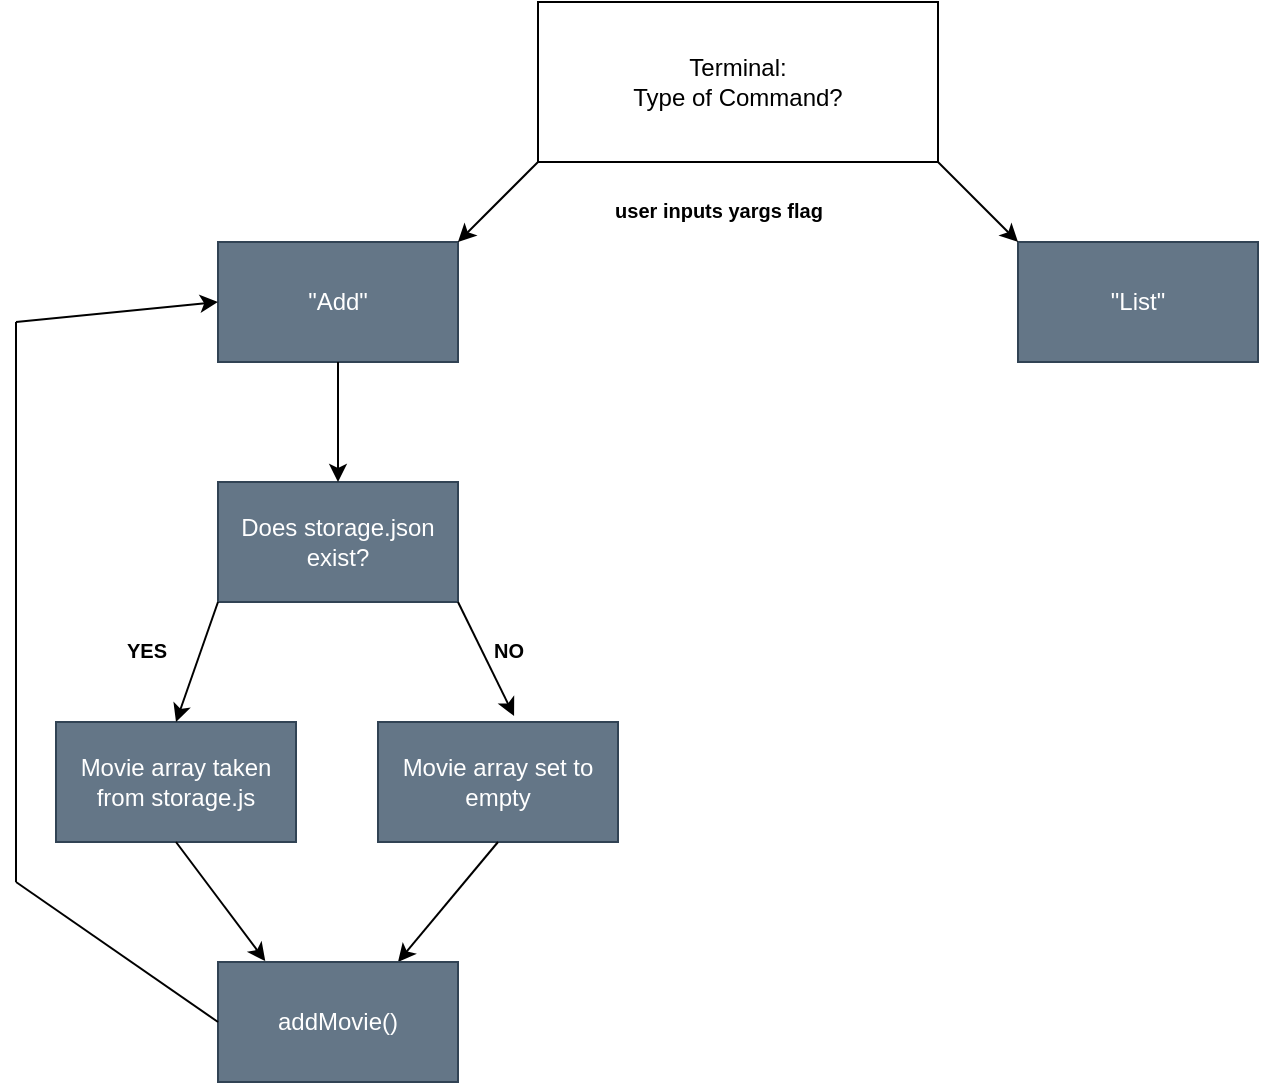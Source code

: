<mxfile>
    <diagram id="PEnFTEnVONZNmuVbt3uK" name="Page-1">
        <mxGraphModel dx="592" dy="323" grid="1" gridSize="10" guides="1" tooltips="1" connect="1" arrows="1" fold="1" page="1" pageScale="1" pageWidth="827" pageHeight="1169" math="0" shadow="0">
            <root>
                <mxCell id="0"/>
                <mxCell id="1" parent="0"/>
                <mxCell id="2" value="Terminal:&lt;br&gt;Type of Command?" style="whiteSpace=wrap;html=1;" vertex="1" parent="1">
                    <mxGeometry x="301" y="40" width="200" height="80" as="geometry"/>
                </mxCell>
                <mxCell id="3" value="&quot;Add&quot;" style="whiteSpace=wrap;html=1;fillColor=#647687;strokeColor=#314354;fontColor=#ffffff;" vertex="1" parent="1">
                    <mxGeometry x="141" y="160" width="120" height="60" as="geometry"/>
                </mxCell>
                <mxCell id="4" value="" style="endArrow=classic;html=1;exitX=0;exitY=1;exitDx=0;exitDy=0;entryX=1;entryY=0;entryDx=0;entryDy=0;" edge="1" parent="1" source="2" target="3">
                    <mxGeometry width="50" height="50" relative="1" as="geometry">
                        <mxPoint x="401" y="230" as="sourcePoint"/>
                        <mxPoint x="451" y="180" as="targetPoint"/>
                    </mxGeometry>
                </mxCell>
                <mxCell id="7" value="&lt;font style=&quot;font-size: 10px&quot;&gt;user inputs yargs flag&lt;/font&gt;" style="text;strokeColor=none;fillColor=none;html=1;fontSize=24;fontStyle=1;verticalAlign=middle;align=center;" vertex="1" parent="1">
                    <mxGeometry x="341" y="120" width="100" height="40" as="geometry"/>
                </mxCell>
                <mxCell id="9" value="Does storage.json exist?" style="whiteSpace=wrap;html=1;fillColor=#647687;strokeColor=#314354;fontColor=#ffffff;" vertex="1" parent="1">
                    <mxGeometry x="141" y="280" width="120" height="60" as="geometry"/>
                </mxCell>
                <mxCell id="10" value="" style="endArrow=classic;html=1;entryX=0.5;entryY=0;entryDx=0;entryDy=0;exitX=0.5;exitY=1;exitDx=0;exitDy=0;" edge="1" parent="1" source="3" target="9">
                    <mxGeometry width="50" height="50" relative="1" as="geometry">
                        <mxPoint x="351" y="240" as="sourcePoint"/>
                        <mxPoint x="451" y="170" as="targetPoint"/>
                    </mxGeometry>
                </mxCell>
                <mxCell id="11" value="Movie array set to empty" style="rounded=0;whiteSpace=wrap;html=1;fillColor=#647687;strokeColor=#314354;fontColor=#ffffff;" vertex="1" parent="1">
                    <mxGeometry x="221" y="400" width="120" height="60" as="geometry"/>
                </mxCell>
                <mxCell id="12" value="" style="endArrow=classic;html=1;exitX=1;exitY=1;exitDx=0;exitDy=0;entryX=0.567;entryY=-0.05;entryDx=0;entryDy=0;entryPerimeter=0;" edge="1" parent="1" source="9" target="11">
                    <mxGeometry width="50" height="50" relative="1" as="geometry">
                        <mxPoint x="401" y="260" as="sourcePoint"/>
                        <mxPoint x="201" y="400" as="targetPoint"/>
                    </mxGeometry>
                </mxCell>
                <mxCell id="17" style="edgeStyle=none;html=1;exitX=0.5;exitY=1;exitDx=0;exitDy=0;entryX=0.75;entryY=0;entryDx=0;entryDy=0;" edge="1" parent="1" source="11" target="14">
                    <mxGeometry relative="1" as="geometry">
                        <mxPoint x="551" y="290" as="targetPoint"/>
                        <mxPoint x="411" y="340" as="sourcePoint"/>
                    </mxGeometry>
                </mxCell>
                <mxCell id="13" value="&lt;font style=&quot;font-size: 10px&quot;&gt;NO&lt;/font&gt;" style="text;strokeColor=none;fillColor=none;html=1;fontSize=24;fontStyle=1;verticalAlign=middle;align=center;" vertex="1" parent="1">
                    <mxGeometry x="271" y="350" width="30" height="20" as="geometry"/>
                </mxCell>
                <mxCell id="14" value="addMovie()" style="rounded=0;whiteSpace=wrap;html=1;fillColor=#647687;strokeColor=#314354;fontColor=#ffffff;" vertex="1" parent="1">
                    <mxGeometry x="141" y="520" width="120" height="60" as="geometry"/>
                </mxCell>
                <mxCell id="15" value="&quot;List&quot;" style="whiteSpace=wrap;html=1;fillColor=#647687;strokeColor=#314354;fontColor=#ffffff;" vertex="1" parent="1">
                    <mxGeometry x="541" y="160" width="120" height="60" as="geometry"/>
                </mxCell>
                <mxCell id="16" value="" style="endArrow=classic;html=1;entryX=0;entryY=0;entryDx=0;entryDy=0;exitX=1;exitY=1;exitDx=0;exitDy=0;" edge="1" parent="1" source="2" target="15">
                    <mxGeometry width="50" height="50" relative="1" as="geometry">
                        <mxPoint x="401" y="280" as="sourcePoint"/>
                        <mxPoint x="451" y="230" as="targetPoint"/>
                    </mxGeometry>
                </mxCell>
                <mxCell id="21" value="Movie array taken from storage.js" style="rounded=0;whiteSpace=wrap;html=1;fillColor=#647687;strokeColor=#314354;fontColor=#ffffff;" vertex="1" parent="1">
                    <mxGeometry x="60" y="400" width="120" height="60" as="geometry"/>
                </mxCell>
                <mxCell id="22" value="" style="endArrow=classic;html=1;exitX=0;exitY=1;exitDx=0;exitDy=0;entryX=0.5;entryY=0;entryDx=0;entryDy=0;" edge="1" parent="1" source="9" target="21">
                    <mxGeometry width="50" height="50" relative="1" as="geometry">
                        <mxPoint x="190" y="400" as="sourcePoint"/>
                        <mxPoint x="240" y="350" as="targetPoint"/>
                    </mxGeometry>
                </mxCell>
                <mxCell id="23" value="&lt;font style=&quot;font-size: 10px&quot;&gt;YES&lt;/font&gt;" style="text;strokeColor=none;fillColor=none;html=1;fontSize=24;fontStyle=1;verticalAlign=middle;align=center;" vertex="1" parent="1">
                    <mxGeometry x="90" y="350" width="30" height="20" as="geometry"/>
                </mxCell>
                <mxCell id="24" value="" style="endArrow=classic;html=1;exitX=0.5;exitY=1;exitDx=0;exitDy=0;entryX=0.197;entryY=-0.008;entryDx=0;entryDy=0;entryPerimeter=0;" edge="1" parent="1" source="21" target="14">
                    <mxGeometry width="50" height="50" relative="1" as="geometry">
                        <mxPoint x="190" y="470" as="sourcePoint"/>
                        <mxPoint x="240" y="420" as="targetPoint"/>
                    </mxGeometry>
                </mxCell>
                <mxCell id="27" value="" style="endArrow=none;html=1;exitX=0;exitY=0.5;exitDx=0;exitDy=0;" edge="1" parent="1" source="14">
                    <mxGeometry width="50" height="50" relative="1" as="geometry">
                        <mxPoint x="190" y="480" as="sourcePoint"/>
                        <mxPoint x="40" y="480" as="targetPoint"/>
                    </mxGeometry>
                </mxCell>
                <mxCell id="28" value="" style="endArrow=none;html=1;" edge="1" parent="1">
                    <mxGeometry width="50" height="50" relative="1" as="geometry">
                        <mxPoint x="40" y="480" as="sourcePoint"/>
                        <mxPoint x="40" y="200" as="targetPoint"/>
                    </mxGeometry>
                </mxCell>
                <mxCell id="29" value="" style="endArrow=classic;html=1;entryX=0;entryY=0.5;entryDx=0;entryDy=0;" edge="1" parent="1" target="3">
                    <mxGeometry width="50" height="50" relative="1" as="geometry">
                        <mxPoint x="40" y="200" as="sourcePoint"/>
                        <mxPoint x="240" y="330" as="targetPoint"/>
                    </mxGeometry>
                </mxCell>
            </root>
        </mxGraphModel>
    </diagram>
</mxfile>